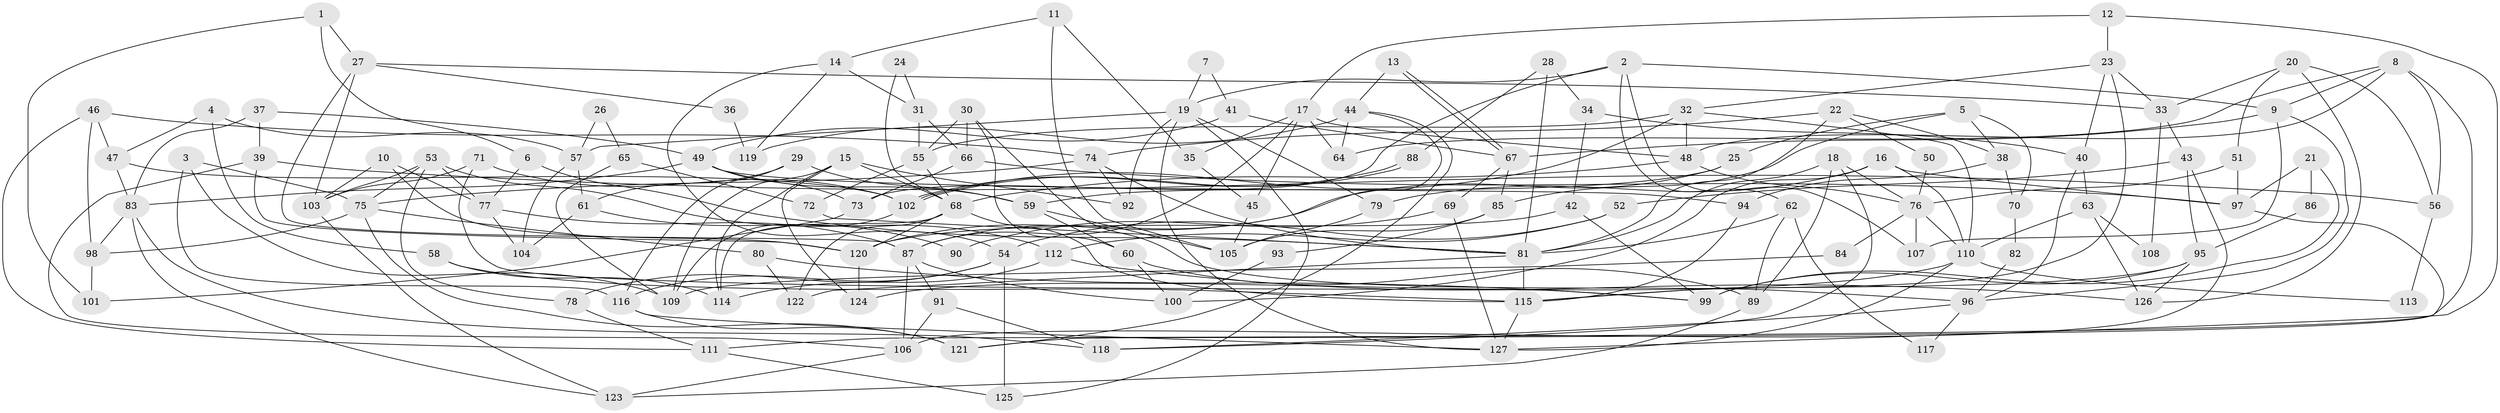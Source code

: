 // coarse degree distribution, {3: 0.2236842105263158, 4: 0.27631578947368424, 2: 0.09210526315789473, 5: 0.17105263157894737, 6: 0.11842105263157894, 8: 0.07894736842105263, 13: 0.013157894736842105, 10: 0.013157894736842105, 17: 0.013157894736842105}
// Generated by graph-tools (version 1.1) at 2025/55/03/04/25 21:55:17]
// undirected, 127 vertices, 254 edges
graph export_dot {
graph [start="1"]
  node [color=gray90,style=filled];
  1;
  2;
  3;
  4;
  5;
  6;
  7;
  8;
  9;
  10;
  11;
  12;
  13;
  14;
  15;
  16;
  17;
  18;
  19;
  20;
  21;
  22;
  23;
  24;
  25;
  26;
  27;
  28;
  29;
  30;
  31;
  32;
  33;
  34;
  35;
  36;
  37;
  38;
  39;
  40;
  41;
  42;
  43;
  44;
  45;
  46;
  47;
  48;
  49;
  50;
  51;
  52;
  53;
  54;
  55;
  56;
  57;
  58;
  59;
  60;
  61;
  62;
  63;
  64;
  65;
  66;
  67;
  68;
  69;
  70;
  71;
  72;
  73;
  74;
  75;
  76;
  77;
  78;
  79;
  80;
  81;
  82;
  83;
  84;
  85;
  86;
  87;
  88;
  89;
  90;
  91;
  92;
  93;
  94;
  95;
  96;
  97;
  98;
  99;
  100;
  101;
  102;
  103;
  104;
  105;
  106;
  107;
  108;
  109;
  110;
  111;
  112;
  113;
  114;
  115;
  116;
  117;
  118;
  119;
  120;
  121;
  122;
  123;
  124;
  125;
  126;
  127;
  1 -- 101;
  1 -- 27;
  1 -- 6;
  2 -- 19;
  2 -- 73;
  2 -- 9;
  2 -- 62;
  2 -- 107;
  3 -- 116;
  3 -- 75;
  3 -- 109;
  4 -- 58;
  4 -- 57;
  4 -- 47;
  5 -- 25;
  5 -- 85;
  5 -- 38;
  5 -- 70;
  6 -- 81;
  6 -- 77;
  7 -- 19;
  7 -- 41;
  8 -- 48;
  8 -- 9;
  8 -- 56;
  8 -- 64;
  8 -- 111;
  9 -- 107;
  9 -- 67;
  9 -- 96;
  10 -- 77;
  10 -- 120;
  10 -- 103;
  11 -- 14;
  11 -- 105;
  11 -- 35;
  12 -- 17;
  12 -- 23;
  12 -- 127;
  13 -- 44;
  13 -- 67;
  13 -- 67;
  14 -- 54;
  14 -- 31;
  14 -- 119;
  15 -- 109;
  15 -- 92;
  15 -- 68;
  15 -- 114;
  15 -- 124;
  16 -- 110;
  16 -- 100;
  16 -- 79;
  16 -- 97;
  17 -- 48;
  17 -- 87;
  17 -- 35;
  17 -- 45;
  17 -- 64;
  18 -- 81;
  18 -- 76;
  18 -- 89;
  18 -- 118;
  19 -- 79;
  19 -- 125;
  19 -- 57;
  19 -- 92;
  19 -- 127;
  20 -- 33;
  20 -- 56;
  20 -- 51;
  20 -- 126;
  21 -- 97;
  21 -- 99;
  21 -- 86;
  22 -- 74;
  22 -- 38;
  22 -- 50;
  22 -- 81;
  23 -- 115;
  23 -- 32;
  23 -- 33;
  23 -- 40;
  24 -- 68;
  24 -- 31;
  25 -- 59;
  25 -- 120;
  26 -- 57;
  26 -- 65;
  27 -- 87;
  27 -- 103;
  27 -- 33;
  27 -- 36;
  28 -- 34;
  28 -- 81;
  28 -- 88;
  29 -- 59;
  29 -- 116;
  29 -- 61;
  30 -- 96;
  30 -- 55;
  30 -- 60;
  30 -- 66;
  31 -- 55;
  31 -- 66;
  32 -- 110;
  32 -- 102;
  32 -- 48;
  32 -- 55;
  33 -- 43;
  33 -- 108;
  34 -- 40;
  34 -- 42;
  35 -- 45;
  36 -- 119;
  37 -- 83;
  37 -- 39;
  37 -- 49;
  38 -- 94;
  38 -- 70;
  39 -- 120;
  39 -- 106;
  39 -- 56;
  40 -- 96;
  40 -- 63;
  41 -- 67;
  41 -- 49;
  42 -- 99;
  42 -- 120;
  43 -- 95;
  43 -- 52;
  43 -- 106;
  44 -- 87;
  44 -- 64;
  44 -- 119;
  44 -- 121;
  45 -- 105;
  46 -- 47;
  46 -- 98;
  46 -- 74;
  46 -- 111;
  47 -- 102;
  47 -- 83;
  48 -- 68;
  48 -- 76;
  49 -- 83;
  49 -- 59;
  49 -- 73;
  49 -- 94;
  50 -- 76;
  51 -- 76;
  51 -- 97;
  52 -- 54;
  52 -- 112;
  53 -- 77;
  53 -- 75;
  53 -- 78;
  53 -- 103;
  53 -- 112;
  54 -- 116;
  54 -- 78;
  54 -- 125;
  55 -- 68;
  55 -- 72;
  56 -- 113;
  57 -- 61;
  57 -- 104;
  58 -- 115;
  58 -- 114;
  59 -- 60;
  59 -- 105;
  60 -- 89;
  60 -- 100;
  61 -- 104;
  61 -- 90;
  62 -- 81;
  62 -- 89;
  62 -- 117;
  63 -- 126;
  63 -- 108;
  63 -- 110;
  65 -- 72;
  65 -- 109;
  66 -- 97;
  66 -- 73;
  67 -- 69;
  67 -- 85;
  68 -- 114;
  68 -- 115;
  68 -- 120;
  68 -- 122;
  69 -- 127;
  69 -- 90;
  70 -- 82;
  71 -- 99;
  71 -- 103;
  71 -- 102;
  72 -- 81;
  73 -- 101;
  74 -- 81;
  74 -- 75;
  74 -- 92;
  75 -- 121;
  75 -- 80;
  75 -- 98;
  76 -- 110;
  76 -- 84;
  76 -- 107;
  77 -- 87;
  77 -- 104;
  78 -- 111;
  79 -- 105;
  80 -- 122;
  80 -- 99;
  81 -- 115;
  81 -- 122;
  82 -- 96;
  83 -- 123;
  83 -- 98;
  83 -- 118;
  84 -- 109;
  85 -- 105;
  85 -- 93;
  86 -- 95;
  87 -- 91;
  87 -- 106;
  87 -- 100;
  88 -- 102;
  88 -- 102;
  89 -- 123;
  91 -- 106;
  91 -- 118;
  93 -- 100;
  94 -- 115;
  95 -- 126;
  95 -- 115;
  95 -- 99;
  96 -- 118;
  96 -- 117;
  97 -- 121;
  98 -- 101;
  102 -- 109;
  103 -- 123;
  106 -- 123;
  110 -- 127;
  110 -- 113;
  110 -- 124;
  111 -- 125;
  112 -- 114;
  112 -- 126;
  115 -- 127;
  116 -- 121;
  116 -- 127;
  120 -- 124;
}
